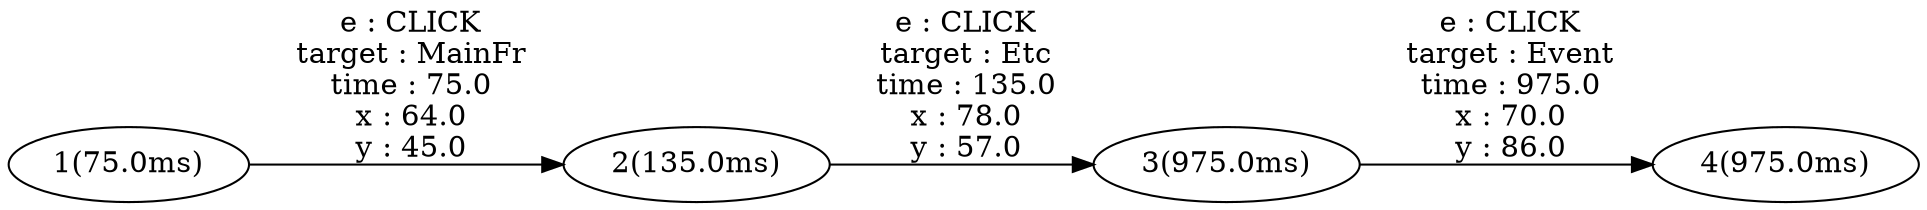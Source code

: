 digraph {
rankdir="LR"
1[label="1(75.0ms)"]2[label="2(75.0ms)"]1->2[label=" e : CLICK\n target : MainFr\n time : 75.0\n x : 64.0\n y : 45.0"];2[label="2(135.0ms)"]3[label="3(135.0ms)"]2->3[label=" e : CLICK\n target : Etc\n time : 135.0\n x : 78.0\n y : 57.0"];3[label="3(975.0ms)"]4[label="4(975.0ms)"]3->4[label=" e : CLICK\n target : Event\n time : 975.0\n x : 70.0\n y : 86.0"];}